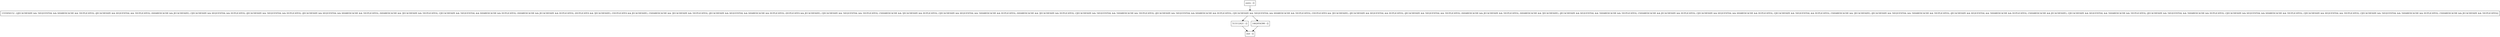 digraph getNonNullEnvImpl {
node [shape=record];
entry [label="entry - []"];
exit [label="exit - []"];
513112421 [label="513112421 - []"];
1462054390 [label="1462054390 - []"];
1555950152 [label="1555950152 - [(JECACHESIZE && !SEQUENTIAL && SHAREDCACHE && !DUPLICATES), (JECACHESIZE && SEQUENTIAL && !DUPLICATES), (SHAREDCACHE && JECACHESIZE), (!JECACHESIZE && SEQUENTIAL && DUPLICATES), (JECACHESIZE && !SEQUENTIAL && DUPLICATES), (JECACHESIZE && SEQUENTIAL && SHAREDCACHE && !DUPLICATES), (SHAREDCACHE && !JECACHESIZE && !DUPLICATES), (!JECACHESIZE && !SEQUENTIAL && SHAREDCACHE && DUPLICATES), (SHAREDCACHE && JECACHESIZE && DUPLICATES), (DUPLICATES && !JECACHESIZE), (!DUPLICATES && JECACHESIZE), (!SHAREDCACHE && !JECACHESIZE && !DUPLICATES), (JECACHESIZE && SEQUENTIAL && SHAREDCACHE && DUPLICATES), (DUPLICATES && JECACHESIZE), (!JECACHESIZE && !SEQUENTIAL && !DUPLICATES), (!SHAREDCACHE && !JECACHESIZE && DUPLICATES), (!JECACHESIZE && SEQUENTIAL && !SHAREDCACHE && DUPLICATES), (SHAREDCACHE && !JECACHESIZE && DUPLICATES), (!JECACHESIZE && !SEQUENTIAL && !SHAREDCACHE && !DUPLICATES), (JECACHESIZE && !SEQUENTIAL && SHAREDCACHE && DUPLICATES), (!JECACHESIZE && !SEQUENTIAL && SHAREDCACHE && !DUPLICATES), (!DUPLICATES && !JECACHESIZE), (JECACHESIZE && SEQUENTIAL && DUPLICATES), (JECACHESIZE && !SEQUENTIAL && !DUPLICATES), (SHAREDCACHE && JECACHESIZE && !DUPLICATES), (SHAREDCACHE && !JECACHESIZE), (JECACHESIZE && SEQUENTIAL && !SHAREDCACHE && !DUPLICATES), (!SHAREDCACHE && JECACHESIZE && DUPLICATES), (!JECACHESIZE && SEQUENTIAL && SHAREDCACHE && DUPLICATES), (!JECACHESIZE && !SEQUENTIAL && DUPLICATES), (!SHAREDCACHE && !JECACHESIZE), (JECACHESIZE && !SEQUENTIAL && !SHAREDCACHE && !DUPLICATES), (JECACHESIZE && SEQUENTIAL && !SHAREDCACHE && DUPLICATES), (!SHAREDCACHE && JECACHESIZE), (!JECACHESIZE && SEQUENTIAL && !SHAREDCACHE && !DUPLICATES), (JECACHESIZE && !SEQUENTIAL && !SHAREDCACHE && DUPLICATES), (!JECACHESIZE && SEQUENTIAL && SHAREDCACHE && !DUPLICATES), (!JECACHESIZE && SEQUENTIAL && !DUPLICATES), (!JECACHESIZE && !SEQUENTIAL && !SHAREDCACHE && DUPLICATES), (!SHAREDCACHE && JECACHESIZE && !DUPLICATES)]"];
entry;
exit;
entry -> 1555950152;
513112421 -> exit;
1462054390 -> exit;
1555950152 -> 513112421;
1555950152 -> 1462054390;
}
